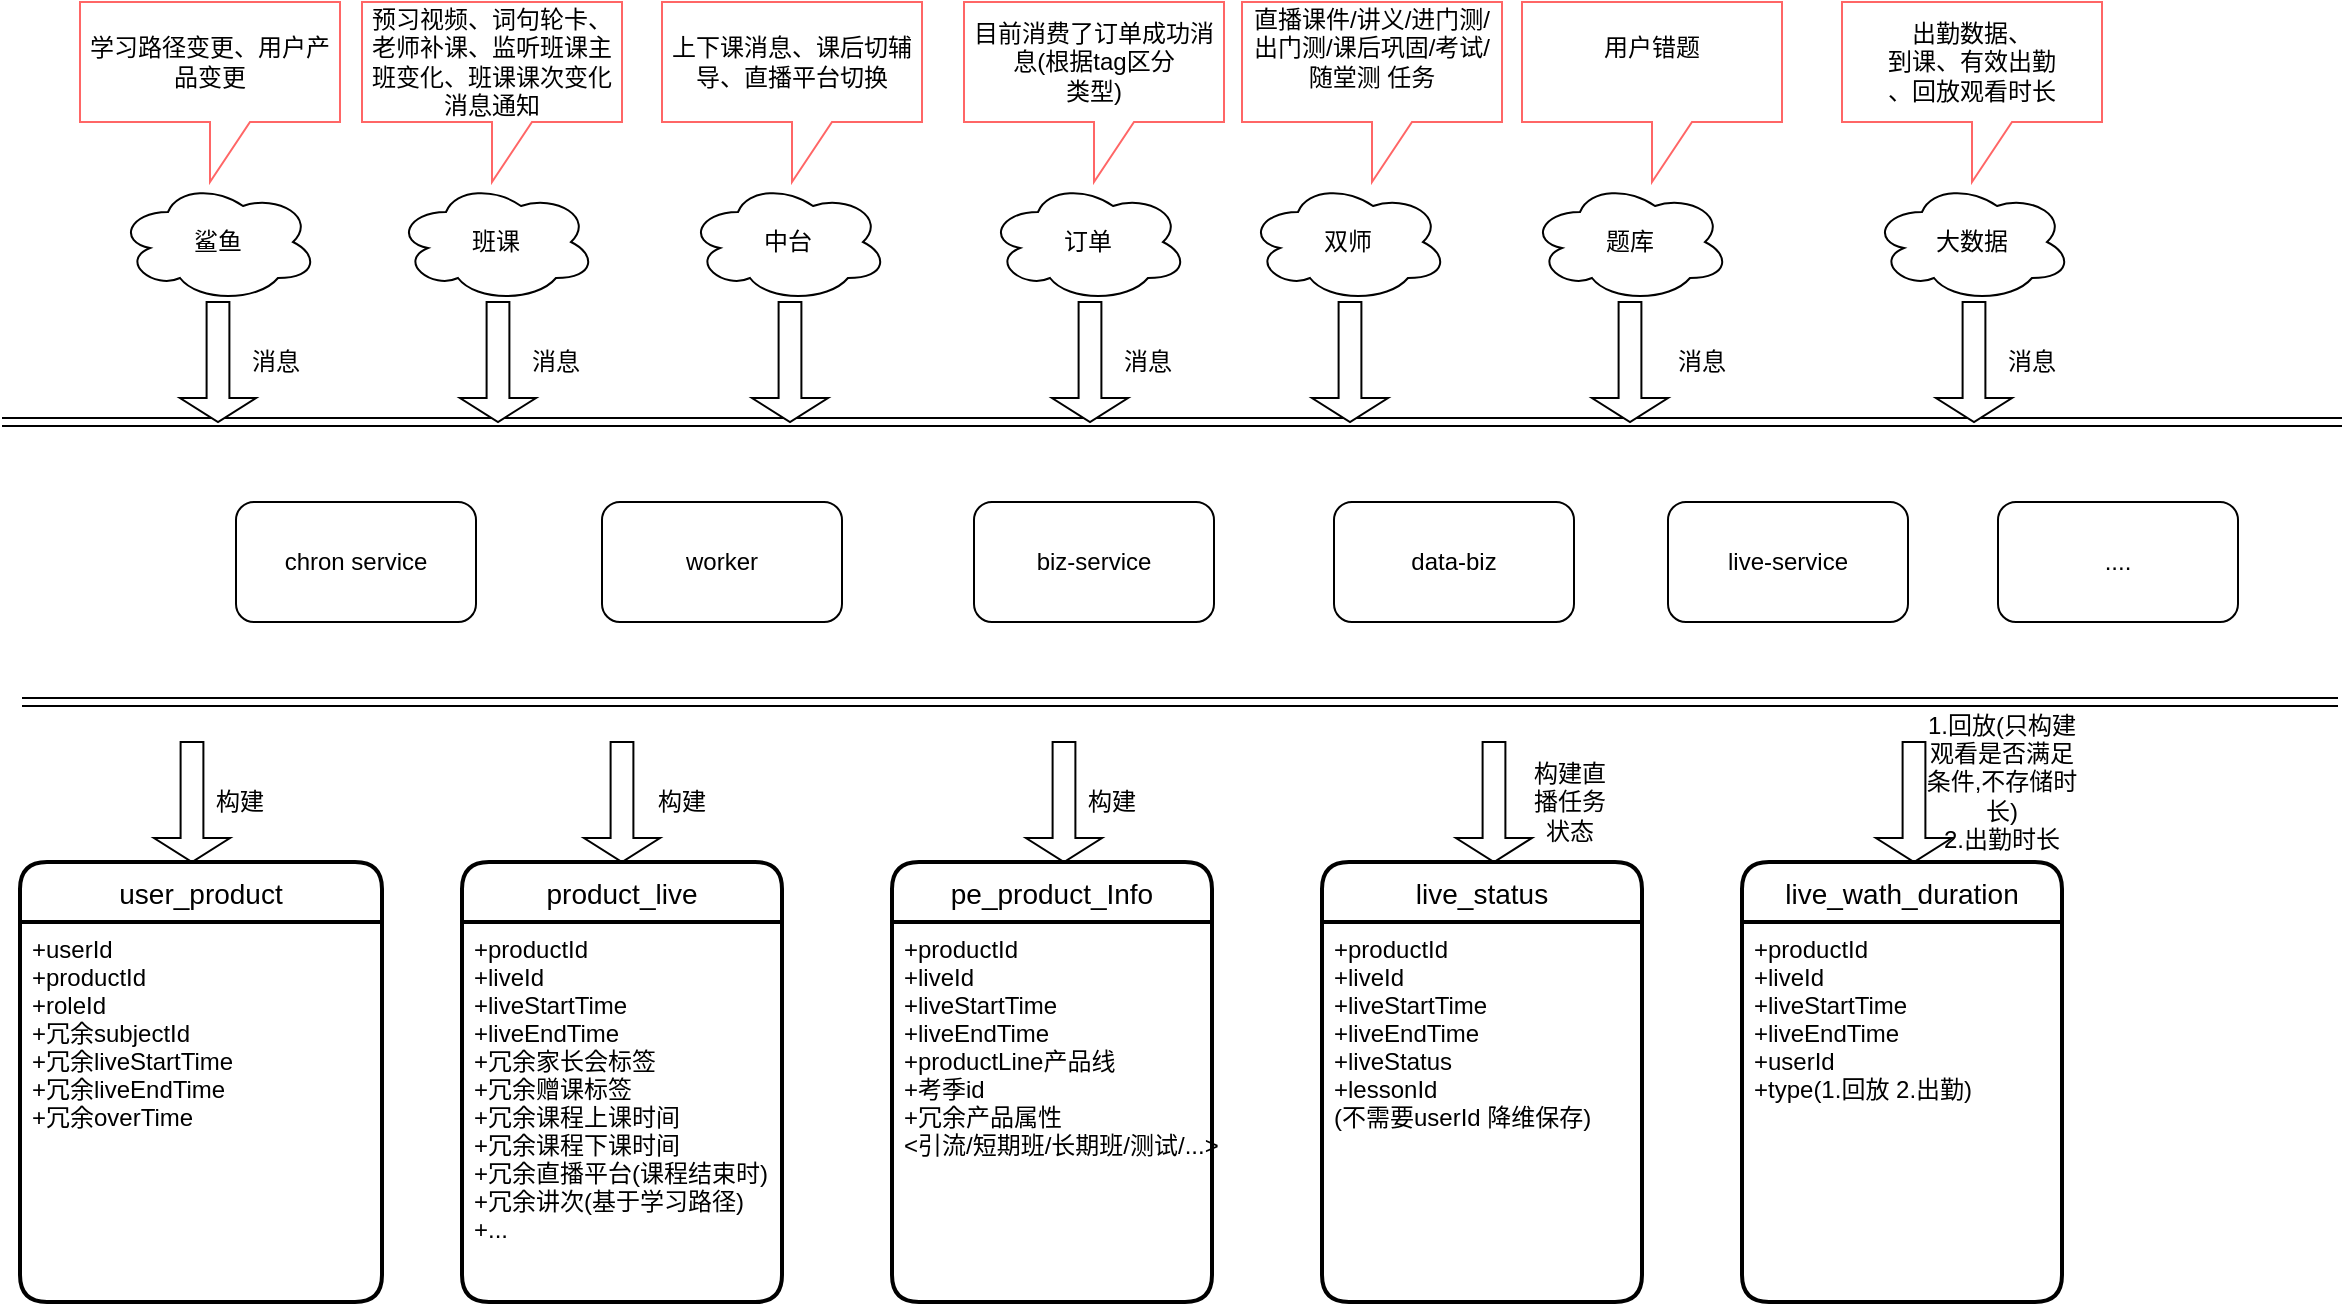 <mxfile version="13.7.1" type="github">
  <diagram id="n4F9L2wBliBhwBtBOZE6" name="Page-1">
    <mxGraphModel dx="1186" dy="493" grid="1" gridSize="10" guides="1" tooltips="1" connect="1" arrows="1" fold="1" page="1" pageScale="1" pageWidth="3300" pageHeight="4681" math="0" shadow="0">
      <root>
        <mxCell id="0" />
        <mxCell id="1" parent="0" />
        <mxCell id="jNoREHAGmB-sMBPCe3fn-1" value="鲨鱼" style="ellipse;shape=cloud;whiteSpace=wrap;html=1;align=center;" parent="1" vertex="1">
          <mxGeometry x="98" y="130" width="100" height="60" as="geometry" />
        </mxCell>
        <mxCell id="jNoREHAGmB-sMBPCe3fn-2" value="" style="shape=link;html=1;" parent="1" edge="1">
          <mxGeometry width="100" relative="1" as="geometry">
            <mxPoint x="40" y="250" as="sourcePoint" />
            <mxPoint x="1210" y="250" as="targetPoint" />
          </mxGeometry>
        </mxCell>
        <mxCell id="jNoREHAGmB-sMBPCe3fn-3" value="" style="shape=singleArrow;direction=south;whiteSpace=wrap;html=1;" parent="1" vertex="1">
          <mxGeometry x="129" y="190" width="38" height="60" as="geometry" />
        </mxCell>
        <mxCell id="jNoREHAGmB-sMBPCe3fn-4" value="消息" style="text;html=1;strokeColor=none;fillColor=none;align=center;verticalAlign=middle;whiteSpace=wrap;rounded=0;" parent="1" vertex="1">
          <mxGeometry x="157" y="210" width="40" height="20" as="geometry" />
        </mxCell>
        <mxCell id="jNoREHAGmB-sMBPCe3fn-5" value="班课" style="ellipse;shape=cloud;whiteSpace=wrap;html=1;align=center;" parent="1" vertex="1">
          <mxGeometry x="237" y="130" width="100" height="60" as="geometry" />
        </mxCell>
        <mxCell id="jNoREHAGmB-sMBPCe3fn-6" value="" style="shape=singleArrow;direction=south;whiteSpace=wrap;html=1;" parent="1" vertex="1">
          <mxGeometry x="269" y="190" width="38" height="60" as="geometry" />
        </mxCell>
        <mxCell id="jNoREHAGmB-sMBPCe3fn-7" value="消息" style="text;html=1;strokeColor=none;fillColor=none;align=center;verticalAlign=middle;whiteSpace=wrap;rounded=0;" parent="1" vertex="1">
          <mxGeometry x="297" y="210" width="40" height="20" as="geometry" />
        </mxCell>
        <mxCell id="jNoREHAGmB-sMBPCe3fn-8" value="worker" style="rounded=1;whiteSpace=wrap;html=1;" parent="1" vertex="1">
          <mxGeometry x="340" y="290" width="120" height="60" as="geometry" />
        </mxCell>
        <mxCell id="jNoREHAGmB-sMBPCe3fn-9" value="biz-service" style="rounded=1;whiteSpace=wrap;html=1;" parent="1" vertex="1">
          <mxGeometry x="526" y="290" width="120" height="60" as="geometry" />
        </mxCell>
        <mxCell id="jNoREHAGmB-sMBPCe3fn-10" value="&lt;span&gt;data-biz&lt;/span&gt;" style="rounded=1;whiteSpace=wrap;html=1;" parent="1" vertex="1">
          <mxGeometry x="706" y="290" width="120" height="60" as="geometry" />
        </mxCell>
        <mxCell id="jNoREHAGmB-sMBPCe3fn-11" value="中台" style="ellipse;shape=cloud;whiteSpace=wrap;html=1;align=center;" parent="1" vertex="1">
          <mxGeometry x="383" y="130" width="100" height="60" as="geometry" />
        </mxCell>
        <mxCell id="jNoREHAGmB-sMBPCe3fn-12" value="" style="shape=singleArrow;direction=south;whiteSpace=wrap;html=1;" parent="1" vertex="1">
          <mxGeometry x="415" y="190" width="38" height="60" as="geometry" />
        </mxCell>
        <mxCell id="jNoREHAGmB-sMBPCe3fn-13" value="订单" style="ellipse;shape=cloud;whiteSpace=wrap;html=1;align=center;" parent="1" vertex="1">
          <mxGeometry x="533" y="130" width="100" height="60" as="geometry" />
        </mxCell>
        <mxCell id="jNoREHAGmB-sMBPCe3fn-14" value="" style="shape=singleArrow;direction=south;whiteSpace=wrap;html=1;" parent="1" vertex="1">
          <mxGeometry x="565" y="190" width="38" height="60" as="geometry" />
        </mxCell>
        <mxCell id="jNoREHAGmB-sMBPCe3fn-15" value="消息" style="text;html=1;strokeColor=none;fillColor=none;align=center;verticalAlign=middle;whiteSpace=wrap;rounded=0;" parent="1" vertex="1">
          <mxGeometry x="593" y="210" width="40" height="20" as="geometry" />
        </mxCell>
        <mxCell id="jNoREHAGmB-sMBPCe3fn-16" value="" style="shape=link;html=1;" parent="1" edge="1">
          <mxGeometry width="100" relative="1" as="geometry">
            <mxPoint x="50" y="390" as="sourcePoint" />
            <mxPoint x="1208" y="390" as="targetPoint" />
          </mxGeometry>
        </mxCell>
        <mxCell id="jNoREHAGmB-sMBPCe3fn-17" value="" style="shape=singleArrow;direction=south;whiteSpace=wrap;html=1;" parent="1" vertex="1">
          <mxGeometry x="116" y="410" width="38" height="60" as="geometry" />
        </mxCell>
        <mxCell id="jNoREHAGmB-sMBPCe3fn-18" value="" style="shape=singleArrow;direction=south;whiteSpace=wrap;html=1;" parent="1" vertex="1">
          <mxGeometry x="331" y="410" width="38" height="60" as="geometry" />
        </mxCell>
        <mxCell id="jNoREHAGmB-sMBPCe3fn-19" value="构建" style="text;html=1;strokeColor=none;fillColor=none;align=center;verticalAlign=middle;whiteSpace=wrap;rounded=0;" parent="1" vertex="1">
          <mxGeometry x="139" y="430" width="40" height="20" as="geometry" />
        </mxCell>
        <mxCell id="jNoREHAGmB-sMBPCe3fn-20" value="构建" style="text;html=1;strokeColor=none;fillColor=none;align=center;verticalAlign=middle;whiteSpace=wrap;rounded=0;" parent="1" vertex="1">
          <mxGeometry x="360" y="430" width="40" height="20" as="geometry" />
        </mxCell>
        <mxCell id="jNoREHAGmB-sMBPCe3fn-21" value="双师" style="ellipse;shape=cloud;whiteSpace=wrap;html=1;align=center;" parent="1" vertex="1">
          <mxGeometry x="663" y="130" width="100" height="60" as="geometry" />
        </mxCell>
        <mxCell id="jNoREHAGmB-sMBPCe3fn-22" value="" style="shape=singleArrow;direction=south;whiteSpace=wrap;html=1;" parent="1" vertex="1">
          <mxGeometry x="695" y="190" width="38" height="60" as="geometry" />
        </mxCell>
        <mxCell id="jNoREHAGmB-sMBPCe3fn-23" value="" style="shape=singleArrow;direction=south;whiteSpace=wrap;html=1;" parent="1" vertex="1">
          <mxGeometry x="552" y="410" width="38" height="60" as="geometry" />
        </mxCell>
        <mxCell id="jNoREHAGmB-sMBPCe3fn-24" value="构建" style="text;html=1;strokeColor=none;fillColor=none;align=center;verticalAlign=middle;whiteSpace=wrap;rounded=0;" parent="1" vertex="1">
          <mxGeometry x="575" y="430" width="40" height="20" as="geometry" />
        </mxCell>
        <mxCell id="jNoREHAGmB-sMBPCe3fn-25" value="" style="shape=singleArrow;direction=south;whiteSpace=wrap;html=1;" parent="1" vertex="1">
          <mxGeometry x="767" y="410" width="38" height="60" as="geometry" />
        </mxCell>
        <mxCell id="jNoREHAGmB-sMBPCe3fn-26" value="构建直播任务状态" style="text;html=1;strokeColor=none;fillColor=none;align=center;verticalAlign=middle;whiteSpace=wrap;rounded=0;" parent="1" vertex="1">
          <mxGeometry x="804" y="430" width="40" height="20" as="geometry" />
        </mxCell>
        <mxCell id="jNoREHAGmB-sMBPCe3fn-27" value="题库" style="ellipse;shape=cloud;whiteSpace=wrap;html=1;align=center;" parent="1" vertex="1">
          <mxGeometry x="804" y="130" width="100" height="60" as="geometry" />
        </mxCell>
        <mxCell id="jNoREHAGmB-sMBPCe3fn-28" value="" style="shape=singleArrow;direction=south;whiteSpace=wrap;html=1;" parent="1" vertex="1">
          <mxGeometry x="835" y="190" width="38" height="60" as="geometry" />
        </mxCell>
        <mxCell id="jNoREHAGmB-sMBPCe3fn-29" value="消息" style="text;html=1;strokeColor=none;fillColor=none;align=center;verticalAlign=middle;whiteSpace=wrap;rounded=0;" parent="1" vertex="1">
          <mxGeometry x="870" y="210" width="40" height="20" as="geometry" />
        </mxCell>
        <mxCell id="jNoREHAGmB-sMBPCe3fn-30" value="user_product" style="swimlane;childLayout=stackLayout;horizontal=1;startSize=30;horizontalStack=0;rounded=1;fontSize=14;fontStyle=0;strokeWidth=2;resizeParent=0;resizeLast=1;shadow=0;dashed=0;align=center;" parent="1" vertex="1">
          <mxGeometry x="49" y="470" width="181" height="220" as="geometry" />
        </mxCell>
        <mxCell id="jNoREHAGmB-sMBPCe3fn-31" value="+userId&#xa;+productId&#xa;+roleId&#xa;+冗余subjectId&#xa;+冗余liveStartTime&#xa;+冗余liveEndTime&#xa;+冗余overTime" style="align=left;strokeColor=none;fillColor=none;spacingLeft=4;fontSize=12;verticalAlign=top;resizable=0;rotatable=0;part=1;" parent="jNoREHAGmB-sMBPCe3fn-30" vertex="1">
          <mxGeometry y="30" width="181" height="190" as="geometry" />
        </mxCell>
        <mxCell id="jNoREHAGmB-sMBPCe3fn-32" value="live_status" style="swimlane;childLayout=stackLayout;horizontal=1;startSize=30;horizontalStack=0;rounded=1;fontSize=14;fontStyle=0;strokeWidth=2;resizeParent=0;resizeLast=1;shadow=0;dashed=0;align=center;" parent="1" vertex="1">
          <mxGeometry x="700" y="470" width="160" height="220" as="geometry" />
        </mxCell>
        <mxCell id="jNoREHAGmB-sMBPCe3fn-33" value="+productId&#xa;+liveId&#xa;+liveStartTime&#xa;+liveEndTime&#xa;+liveStatus&#xa;+lessonId&#xa;(不需要userId 降维保存)" style="align=left;strokeColor=none;fillColor=none;spacingLeft=4;fontSize=12;verticalAlign=top;resizable=0;rotatable=0;part=1;" parent="jNoREHAGmB-sMBPCe3fn-32" vertex="1">
          <mxGeometry y="30" width="160" height="190" as="geometry" />
        </mxCell>
        <mxCell id="jNoREHAGmB-sMBPCe3fn-34" value="product_live" style="swimlane;childLayout=stackLayout;horizontal=1;startSize=30;horizontalStack=0;rounded=1;fontSize=14;fontStyle=0;strokeWidth=2;resizeParent=0;resizeLast=1;shadow=0;dashed=0;align=center;" parent="1" vertex="1">
          <mxGeometry x="270" y="470" width="160" height="220" as="geometry" />
        </mxCell>
        <mxCell id="jNoREHAGmB-sMBPCe3fn-35" value="+productId&#xa;+liveId&#xa;+liveStartTime&#xa;+liveEndTime&#xa;+冗余家长会标签&#xa;+冗余赠课标签&#xa;+冗余课程上课时间&#xa;+冗余课程下课时间&#xa;+冗余直播平台(课程结束时)&#xa;+冗余讲次(基于学习路径)&#xa;+..." style="align=left;strokeColor=none;fillColor=none;spacingLeft=4;fontSize=12;verticalAlign=top;resizable=0;rotatable=0;part=1;" parent="jNoREHAGmB-sMBPCe3fn-34" vertex="1">
          <mxGeometry y="30" width="160" height="190" as="geometry" />
        </mxCell>
        <mxCell id="jNoREHAGmB-sMBPCe3fn-36" value="pe_product_Info" style="swimlane;childLayout=stackLayout;horizontal=1;startSize=30;horizontalStack=0;rounded=1;fontSize=14;fontStyle=0;strokeWidth=2;resizeParent=0;resizeLast=1;shadow=0;dashed=0;align=center;" parent="1" vertex="1">
          <mxGeometry x="485" y="470" width="160" height="220" as="geometry" />
        </mxCell>
        <mxCell id="jNoREHAGmB-sMBPCe3fn-37" value="+productId&#xa;+liveId&#xa;+liveStartTime&#xa;+liveEndTime&#xa;+productLine产品线&#xa;+考季id&#xa;+冗余产品属性&#xa;&lt;引流/短期班/长期班/测试/...&gt;&#xa;" style="align=left;strokeColor=none;fillColor=none;spacingLeft=4;fontSize=12;verticalAlign=top;resizable=0;rotatable=0;part=1;" parent="jNoREHAGmB-sMBPCe3fn-36" vertex="1">
          <mxGeometry y="30" width="160" height="190" as="geometry" />
        </mxCell>
        <mxCell id="jNoREHAGmB-sMBPCe3fn-38" value="" style="shape=singleArrow;direction=south;whiteSpace=wrap;html=1;" parent="1" vertex="1">
          <mxGeometry x="977" y="410" width="38" height="60" as="geometry" />
        </mxCell>
        <mxCell id="jNoREHAGmB-sMBPCe3fn-39" value="1.回放(只构建观看是否满足条件,不存储时长)&lt;br&gt;2.出勤时长" style="text;html=1;strokeColor=none;fillColor=none;align=center;verticalAlign=middle;whiteSpace=wrap;rounded=0;" parent="1" vertex="1">
          <mxGeometry x="1000" y="420" width="80" height="20" as="geometry" />
        </mxCell>
        <mxCell id="jNoREHAGmB-sMBPCe3fn-40" value="live_wath_duration" style="swimlane;childLayout=stackLayout;horizontal=1;startSize=30;horizontalStack=0;rounded=1;fontSize=14;fontStyle=0;strokeWidth=2;resizeParent=0;resizeLast=1;shadow=0;dashed=0;align=center;" parent="1" vertex="1">
          <mxGeometry x="910" y="470" width="160" height="220" as="geometry" />
        </mxCell>
        <mxCell id="jNoREHAGmB-sMBPCe3fn-41" value="+productId&#xa;+liveId&#xa;+liveStartTime&#xa;+liveEndTime&#xa;+userId&#xa;+type(1.回放 2.出勤)" style="align=left;strokeColor=none;fillColor=none;spacingLeft=4;fontSize=12;verticalAlign=top;resizable=0;rotatable=0;part=1;" parent="jNoREHAGmB-sMBPCe3fn-40" vertex="1">
          <mxGeometry y="30" width="160" height="190" as="geometry" />
        </mxCell>
        <mxCell id="jNoREHAGmB-sMBPCe3fn-42" value="&lt;div&gt;直播课件/&lt;span&gt;讲义/进门测/出门测/课后巩固/考试/随堂测 任务&lt;/span&gt;&lt;/div&gt;&lt;div&gt;&lt;br&gt;&lt;/div&gt;" style="shape=callout;whiteSpace=wrap;html=1;perimeter=calloutPerimeter;strokeColor=#FF6666;" parent="1" vertex="1">
          <mxGeometry x="660" y="40" width="130" height="90" as="geometry" />
        </mxCell>
        <mxCell id="jNoREHAGmB-sMBPCe3fn-43" value="目前消费了订单成功消息(根据tag区分&lt;br&gt;类型)" style="shape=callout;whiteSpace=wrap;html=1;perimeter=calloutPerimeter;strokeColor=#FF6666;" parent="1" vertex="1">
          <mxGeometry x="521" y="40" width="130" height="90" as="geometry" />
        </mxCell>
        <mxCell id="jNoREHAGmB-sMBPCe3fn-44" value="上下课消息、课后切辅导、直播平台切换" style="shape=callout;whiteSpace=wrap;html=1;perimeter=calloutPerimeter;strokeColor=#FF6666;" parent="1" vertex="1">
          <mxGeometry x="370" y="40" width="130" height="90" as="geometry" />
        </mxCell>
        <mxCell id="jNoREHAGmB-sMBPCe3fn-45" value="预习视频、词句轮卡、老师补课、监听班课主班变化、班课课次变化消息通知" style="shape=callout;whiteSpace=wrap;html=1;perimeter=calloutPerimeter;strokeColor=#FF6666;" parent="1" vertex="1">
          <mxGeometry x="220" y="40" width="130" height="90" as="geometry" />
        </mxCell>
        <mxCell id="jNoREHAGmB-sMBPCe3fn-46" value="学习路径变更、用户产品变更" style="shape=callout;whiteSpace=wrap;html=1;perimeter=calloutPerimeter;strokeColor=#FF6666;" parent="1" vertex="1">
          <mxGeometry x="79" y="40" width="130" height="90" as="geometry" />
        </mxCell>
        <mxCell id="jNoREHAGmB-sMBPCe3fn-47" value="&lt;div&gt;用户错题&lt;/div&gt;&lt;div&gt;&lt;br&gt;&lt;/div&gt;" style="shape=callout;whiteSpace=wrap;html=1;perimeter=calloutPerimeter;strokeColor=#FF6666;" parent="1" vertex="1">
          <mxGeometry x="800" y="40" width="130" height="90" as="geometry" />
        </mxCell>
        <mxCell id="jNoREHAGmB-sMBPCe3fn-48" value="&lt;div&gt;出勤数据、&lt;/div&gt;&lt;div&gt;到课、有效出勤&lt;/div&gt;、回放观看时长" style="shape=callout;whiteSpace=wrap;html=1;perimeter=calloutPerimeter;strokeColor=#FF6666;" parent="1" vertex="1">
          <mxGeometry x="960" y="40" width="130" height="90" as="geometry" />
        </mxCell>
        <mxCell id="jNoREHAGmB-sMBPCe3fn-49" value="大数据" style="ellipse;shape=cloud;whiteSpace=wrap;html=1;align=center;" parent="1" vertex="1">
          <mxGeometry x="975" y="130" width="100" height="60" as="geometry" />
        </mxCell>
        <mxCell id="jNoREHAGmB-sMBPCe3fn-50" value="" style="shape=singleArrow;direction=south;whiteSpace=wrap;html=1;" parent="1" vertex="1">
          <mxGeometry x="1007" y="190" width="38" height="60" as="geometry" />
        </mxCell>
        <mxCell id="jNoREHAGmB-sMBPCe3fn-51" value="消息" style="text;html=1;strokeColor=none;fillColor=none;align=center;verticalAlign=middle;whiteSpace=wrap;rounded=0;" parent="1" vertex="1">
          <mxGeometry x="1035" y="210" width="40" height="20" as="geometry" />
        </mxCell>
        <mxCell id="jNoREHAGmB-sMBPCe3fn-52" value="live-service" style="rounded=1;whiteSpace=wrap;html=1;" parent="1" vertex="1">
          <mxGeometry x="873" y="290" width="120" height="60" as="geometry" />
        </mxCell>
        <mxCell id="jNoREHAGmB-sMBPCe3fn-53" value="...." style="rounded=1;whiteSpace=wrap;html=1;" parent="1" vertex="1">
          <mxGeometry x="1038" y="290" width="120" height="60" as="geometry" />
        </mxCell>
        <mxCell id="jNoREHAGmB-sMBPCe3fn-54" value="chron service" style="rounded=1;whiteSpace=wrap;html=1;" parent="1" vertex="1">
          <mxGeometry x="157" y="290" width="120" height="60" as="geometry" />
        </mxCell>
        <mxCell id="jNoREHAGmB-sMBPCe3fn-55" style="edgeStyle=orthogonalEdgeStyle;rounded=0;orthogonalLoop=1;jettySize=auto;html=1;exitX=0.5;exitY=1;exitDx=0;exitDy=0;" parent="1" source="jNoREHAGmB-sMBPCe3fn-26" target="jNoREHAGmB-sMBPCe3fn-26" edge="1">
          <mxGeometry relative="1" as="geometry" />
        </mxCell>
      </root>
    </mxGraphModel>
  </diagram>
</mxfile>
